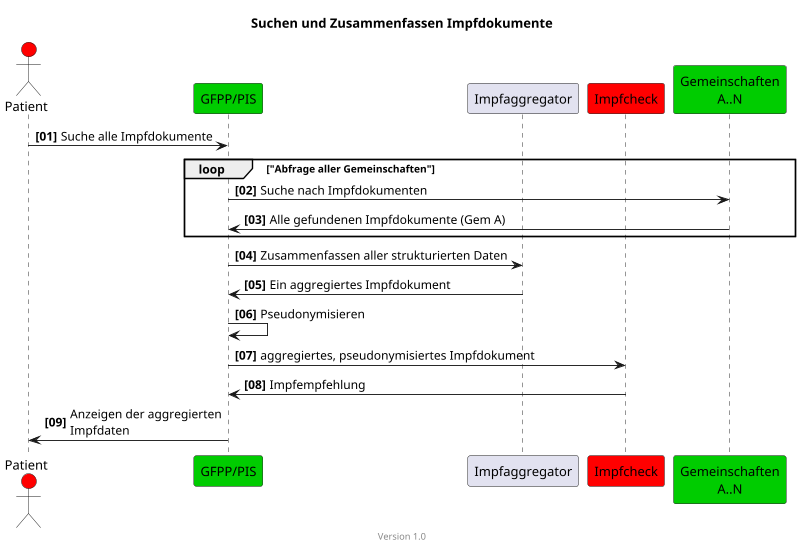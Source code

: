 @startuml
title Suchen und Zusammenfassen Impfdokumente
footer Version 1.0
skinparam responseMessageBelowArrow true
scale max 800 width

actor Patient #red
participant "GFPP/PIS" #00CC00
participant "Impfaggregator"
participant "Impfcheck" #red

participant "Gemeinschaften\nA..N" #00CC00

autonumber "<b>[00]"
Patient -> "GFPP/PIS": Suche alle Impfdokumente
loop "Abfrage aller Gemeinschaften"
"GFPP/PIS" -> "Gemeinschaften\nA..N": Suche nach Impfdokumenten
"Gemeinschaften\nA..N" -> "GFPP/PIS": Alle gefundenen Impfdokumente (Gem A)
end
"GFPP/PIS" -> "Impfaggregator": Zusammenfassen aller strukturierten Daten
"Impfaggregator" ->  "GFPP/PIS": Ein aggregiertes Impfdokument
"GFPP/PIS" -> "GFPP/PIS": Pseudonymisieren
"GFPP/PIS" ->  "Impfcheck": aggregiertes, pseudonymisiertes Impfdokument
"Impfcheck" -> "GFPP/PIS": Impfempfehlung
"GFPP/PIS" -> Patient: Anzeigen der aggregierten\nImpfdaten

@enduml
